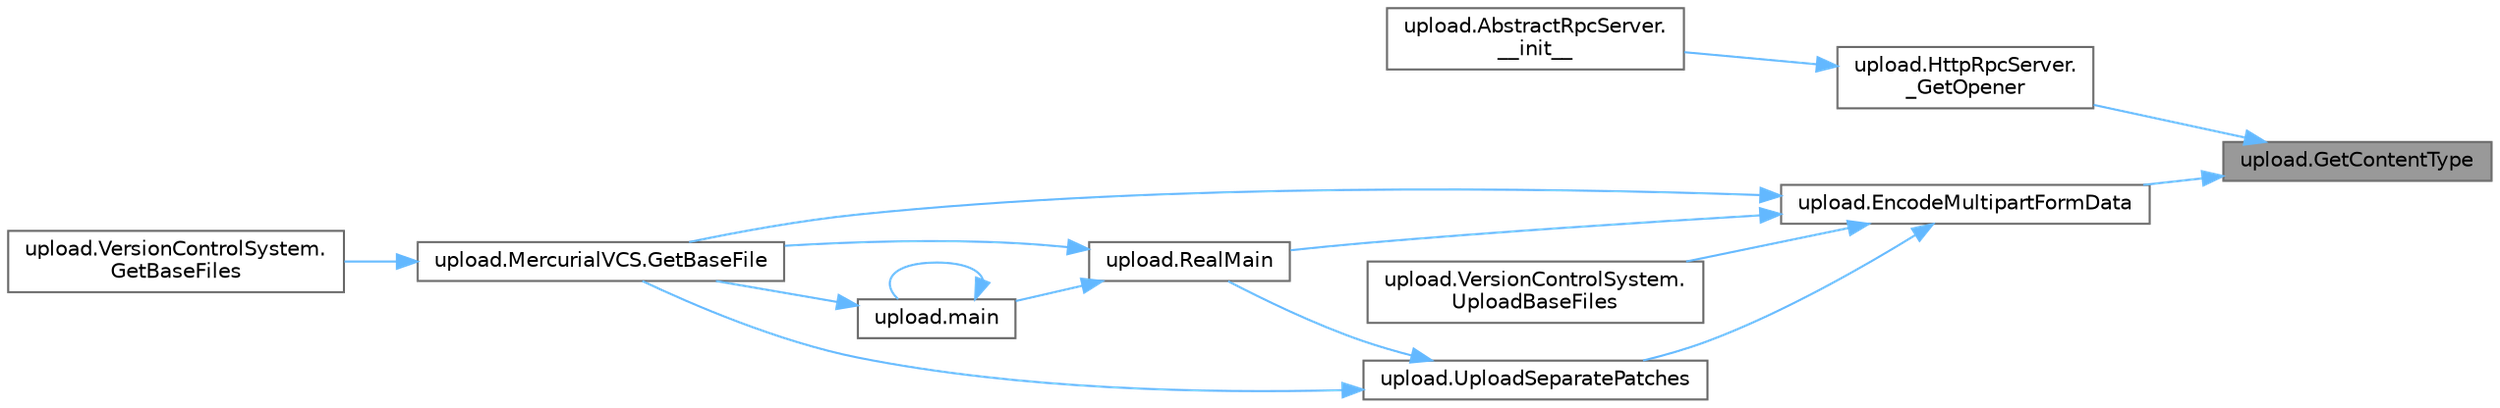 digraph "upload.GetContentType"
{
 // LATEX_PDF_SIZE
  bgcolor="transparent";
  edge [fontname=Helvetica,fontsize=10,labelfontname=Helvetica,labelfontsize=10];
  node [fontname=Helvetica,fontsize=10,shape=box,height=0.2,width=0.4];
  rankdir="RL";
  Node1 [id="Node000001",label="upload.GetContentType",height=0.2,width=0.4,color="gray40", fillcolor="grey60", style="filled", fontcolor="black",tooltip=" "];
  Node1 -> Node2 [id="edge1_Node000001_Node000002",dir="back",color="steelblue1",style="solid",tooltip=" "];
  Node2 [id="Node000002",label="upload.HttpRpcServer.\l_GetOpener",height=0.2,width=0.4,color="grey40", fillcolor="white", style="filled",URL="$classupload_1_1_http_rpc_server.html#ad1d7e51675af095a738ff33f8b571b00",tooltip=" "];
  Node2 -> Node3 [id="edge2_Node000002_Node000003",dir="back",color="steelblue1",style="solid",tooltip=" "];
  Node3 [id="Node000003",label="upload.AbstractRpcServer.\l__init__",height=0.2,width=0.4,color="grey40", fillcolor="white", style="filled",URL="$classupload_1_1_abstract_rpc_server.html#ae04d6405fa0741c9d3faac26296f8c12",tooltip=" "];
  Node1 -> Node4 [id="edge3_Node000001_Node000004",dir="back",color="steelblue1",style="solid",tooltip=" "];
  Node4 [id="Node000004",label="upload.EncodeMultipartFormData",height=0.2,width=0.4,color="grey40", fillcolor="white", style="filled",URL="$namespaceupload.html#ac1ee2f4e90998b7fbf29d894b6783ef8",tooltip=" "];
  Node4 -> Node5 [id="edge4_Node000004_Node000005",dir="back",color="steelblue1",style="solid",tooltip=" "];
  Node5 [id="Node000005",label="upload.MercurialVCS.GetBaseFile",height=0.2,width=0.4,color="grey40", fillcolor="white", style="filled",URL="$classupload_1_1_mercurial_v_c_s.html#a7bd835c63bb09c3f01fb24fce4657f4c",tooltip=" "];
  Node5 -> Node6 [id="edge5_Node000005_Node000006",dir="back",color="steelblue1",style="solid",tooltip=" "];
  Node6 [id="Node000006",label="upload.VersionControlSystem.\lGetBaseFiles",height=0.2,width=0.4,color="grey40", fillcolor="white", style="filled",URL="$classupload_1_1_version_control_system.html#a426cb9d4ad9f94754c9122653e3aa24f",tooltip=" "];
  Node4 -> Node7 [id="edge6_Node000004_Node000007",dir="back",color="steelblue1",style="solid",tooltip=" "];
  Node7 [id="Node000007",label="upload.RealMain",height=0.2,width=0.4,color="grey40", fillcolor="white", style="filled",URL="$namespaceupload.html#ad57cf4d14059e0f18689efa2ea7c368b",tooltip=" "];
  Node7 -> Node5 [id="edge7_Node000007_Node000005",dir="back",color="steelblue1",style="solid",tooltip=" "];
  Node7 -> Node8 [id="edge8_Node000007_Node000008",dir="back",color="steelblue1",style="solid",tooltip=" "];
  Node8 [id="Node000008",label="upload.main",height=0.2,width=0.4,color="grey40", fillcolor="white", style="filled",URL="$namespaceupload.html#a08415e9cf2468e18c17471151ae8c26d",tooltip=" "];
  Node8 -> Node5 [id="edge9_Node000008_Node000005",dir="back",color="steelblue1",style="solid",tooltip=" "];
  Node8 -> Node8 [id="edge10_Node000008_Node000008",dir="back",color="steelblue1",style="solid",tooltip=" "];
  Node4 -> Node9 [id="edge11_Node000004_Node000009",dir="back",color="steelblue1",style="solid",tooltip=" "];
  Node9 [id="Node000009",label="upload.VersionControlSystem.\lUploadBaseFiles",height=0.2,width=0.4,color="grey40", fillcolor="white", style="filled",URL="$classupload_1_1_version_control_system.html#ac1549d3e1616a01a27581a03ee754189",tooltip=" "];
  Node4 -> Node10 [id="edge12_Node000004_Node000010",dir="back",color="steelblue1",style="solid",tooltip=" "];
  Node10 [id="Node000010",label="upload.UploadSeparatePatches",height=0.2,width=0.4,color="grey40", fillcolor="white", style="filled",URL="$namespaceupload.html#a911c98a64378a566a42ed6758245ef22",tooltip=" "];
  Node10 -> Node5 [id="edge13_Node000010_Node000005",dir="back",color="steelblue1",style="solid",tooltip=" "];
  Node10 -> Node7 [id="edge14_Node000010_Node000007",dir="back",color="steelblue1",style="solid",tooltip=" "];
}
